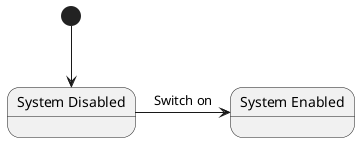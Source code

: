 @startuml

state "System Enabled" as enabled
state "System Disabled" as disabled

[*] --> disabled
disabled -> enabled : Switch on

@enduml